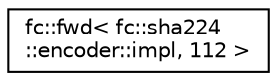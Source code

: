 digraph "Graphical Class Hierarchy"
{
  edge [fontname="Helvetica",fontsize="10",labelfontname="Helvetica",labelfontsize="10"];
  node [fontname="Helvetica",fontsize="10",shape=record];
  rankdir="LR";
  Node0 [label="fc::fwd\< fc::sha224\l::encoder::impl, 112 \>",height=0.2,width=0.4,color="black", fillcolor="white", style="filled",URL="$classfc_1_1fwd.html"];
}
